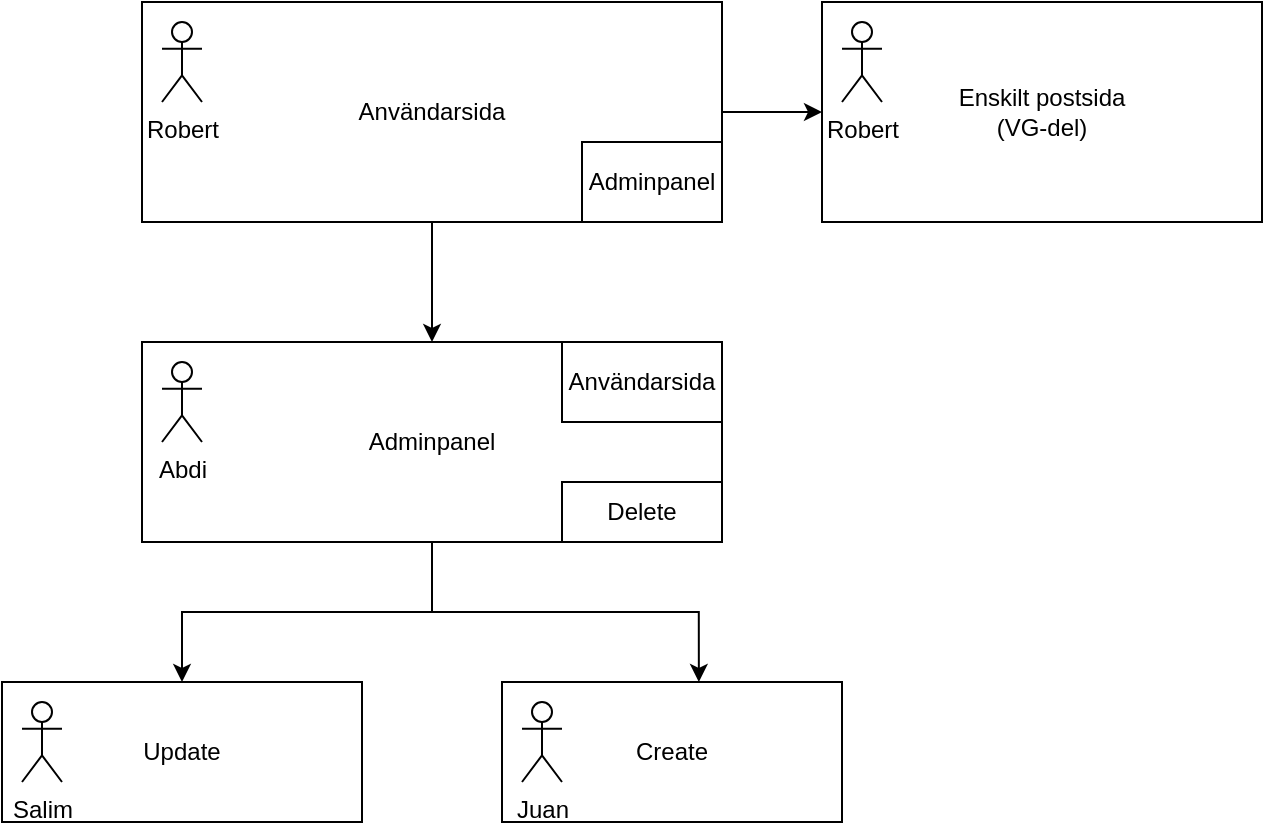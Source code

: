 <mxfile version="15.9.1" type="device"><diagram id="d_lruJeXx5778H957ypy" name="Page-1"><mxGraphModel dx="1422" dy="804" grid="1" gridSize="10" guides="1" tooltips="1" connect="1" arrows="1" fold="1" page="1" pageScale="1" pageWidth="850" pageHeight="1100" math="0" shadow="0"><root><mxCell id="0"/><mxCell id="1" parent="0"/><mxCell id="02uHbfqhrCV3UuVAGC_h-10" style="edgeStyle=orthogonalEdgeStyle;rounded=0;orthogonalLoop=1;jettySize=auto;html=1;entryX=0.5;entryY=0;entryDx=0;entryDy=0;" parent="1" source="02uHbfqhrCV3UuVAGC_h-1" target="02uHbfqhrCV3UuVAGC_h-4" edge="1"><mxGeometry relative="1" as="geometry"/></mxCell><mxCell id="02uHbfqhrCV3UuVAGC_h-13" style="edgeStyle=orthogonalEdgeStyle;rounded=0;orthogonalLoop=1;jettySize=auto;html=1;entryX=0;entryY=0.5;entryDx=0;entryDy=0;" parent="1" source="02uHbfqhrCV3UuVAGC_h-1" target="02uHbfqhrCV3UuVAGC_h-12" edge="1"><mxGeometry relative="1" as="geometry"/></mxCell><mxCell id="02uHbfqhrCV3UuVAGC_h-8" style="edgeStyle=orthogonalEdgeStyle;rounded=0;orthogonalLoop=1;jettySize=auto;html=1;entryX=0.5;entryY=0;entryDx=0;entryDy=0;" parent="1" source="02uHbfqhrCV3UuVAGC_h-4" target="02uHbfqhrCV3UuVAGC_h-7" edge="1"><mxGeometry relative="1" as="geometry"/></mxCell><mxCell id="02uHbfqhrCV3UuVAGC_h-9" style="edgeStyle=orthogonalEdgeStyle;rounded=0;orthogonalLoop=1;jettySize=auto;html=1;entryX=0.579;entryY=0;entryDx=0;entryDy=0;entryPerimeter=0;" parent="1" source="02uHbfqhrCV3UuVAGC_h-4" target="02uHbfqhrCV3UuVAGC_h-6" edge="1"><mxGeometry relative="1" as="geometry"/></mxCell><mxCell id="02uHbfqhrCV3UuVAGC_h-4" value="Adminpanel" style="rounded=0;whiteSpace=wrap;html=1;" parent="1" vertex="1"><mxGeometry x="280" y="210" width="290" height="100" as="geometry"/></mxCell><mxCell id="02uHbfqhrCV3UuVAGC_h-5" value="Delete" style="rounded=0;whiteSpace=wrap;html=1;" parent="1" vertex="1"><mxGeometry x="490" y="280" width="80" height="30" as="geometry"/></mxCell><mxCell id="02uHbfqhrCV3UuVAGC_h-6" value="Create" style="rounded=0;whiteSpace=wrap;html=1;" parent="1" vertex="1"><mxGeometry x="460" y="380" width="170" height="70" as="geometry"/></mxCell><mxCell id="02uHbfqhrCV3UuVAGC_h-7" value="Update" style="rounded=0;whiteSpace=wrap;html=1;" parent="1" vertex="1"><mxGeometry x="210" y="380" width="180" height="70" as="geometry"/></mxCell><mxCell id="02uHbfqhrCV3UuVAGC_h-11" value="Användarsida" style="rounded=0;whiteSpace=wrap;html=1;" parent="1" vertex="1"><mxGeometry x="490" y="210" width="80" height="40" as="geometry"/></mxCell><mxCell id="02uHbfqhrCV3UuVAGC_h-12" value="Enskilt postsida&lt;br&gt;(VG-del)" style="rounded=0;whiteSpace=wrap;html=1;" parent="1" vertex="1"><mxGeometry x="620" y="40" width="220" height="110" as="geometry"/></mxCell><mxCell id="02uHbfqhrCV3UuVAGC_h-1" value="Användarsida" style="rounded=0;whiteSpace=wrap;html=1;" parent="1" vertex="1"><mxGeometry x="280" y="40" width="290" height="110" as="geometry"/></mxCell><mxCell id="02uHbfqhrCV3UuVAGC_h-2" value="Adminpanel" style="rounded=0;whiteSpace=wrap;html=1;" parent="1" vertex="1"><mxGeometry x="500" y="110" width="70" height="40" as="geometry"/></mxCell><mxCell id="CvZuuYN-nZFNl_mG86Zb-1" value="Robert" style="shape=umlActor;verticalLabelPosition=bottom;verticalAlign=top;html=1;outlineConnect=0;" vertex="1" parent="1"><mxGeometry x="290" y="50" width="20" height="40" as="geometry"/></mxCell><mxCell id="CvZuuYN-nZFNl_mG86Zb-8" value="Abdi" style="shape=umlActor;verticalLabelPosition=bottom;verticalAlign=top;html=1;outlineConnect=0;" vertex="1" parent="1"><mxGeometry x="290" y="220" width="20" height="40" as="geometry"/></mxCell><mxCell id="CvZuuYN-nZFNl_mG86Zb-9" value="Juan" style="shape=umlActor;verticalLabelPosition=bottom;verticalAlign=top;html=1;outlineConnect=0;" vertex="1" parent="1"><mxGeometry x="470" y="390" width="20" height="40" as="geometry"/></mxCell><mxCell id="CvZuuYN-nZFNl_mG86Zb-10" value="Salim" style="shape=umlActor;verticalLabelPosition=bottom;verticalAlign=top;html=1;outlineConnect=0;" vertex="1" parent="1"><mxGeometry x="220" y="390" width="20" height="40" as="geometry"/></mxCell><mxCell id="CvZuuYN-nZFNl_mG86Zb-11" value="Robert" style="shape=umlActor;verticalLabelPosition=bottom;verticalAlign=top;html=1;outlineConnect=0;" vertex="1" parent="1"><mxGeometry x="630" y="50" width="20" height="40" as="geometry"/></mxCell></root></mxGraphModel></diagram></mxfile>